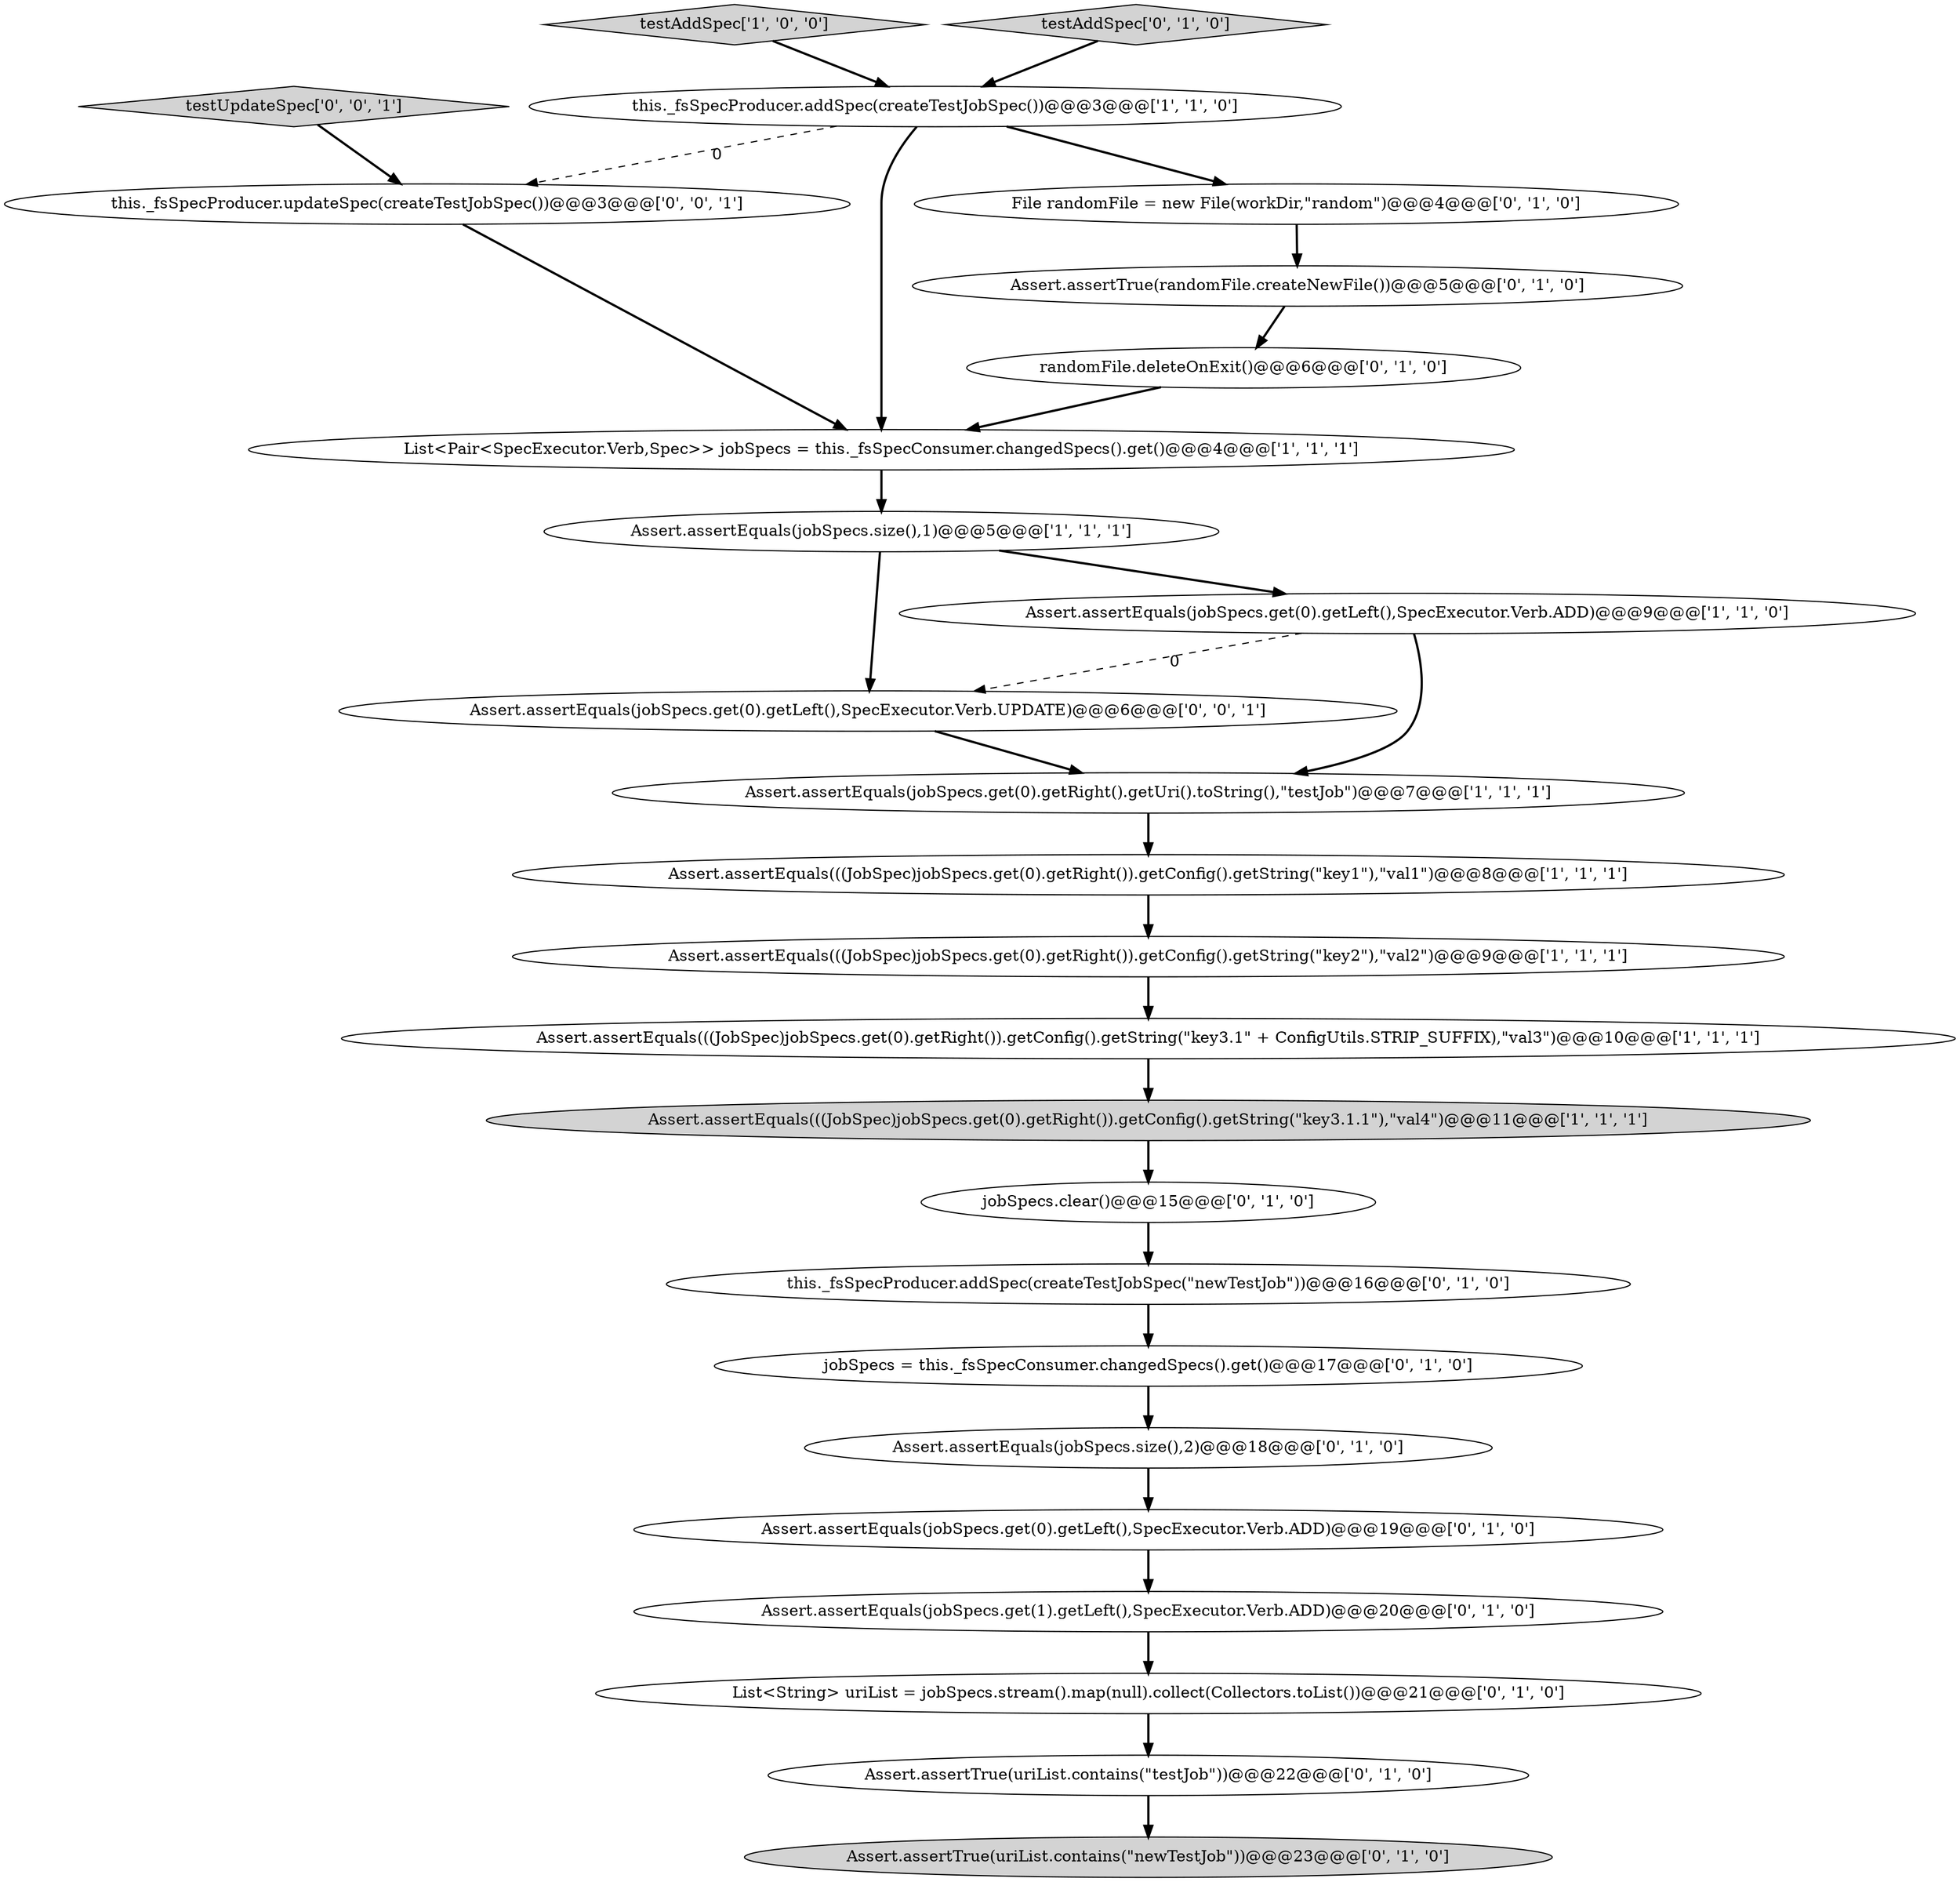 digraph {
13 [style = filled, label = "List<String> uriList = jobSpecs.stream().map(null).collect(Collectors.toList())@@@21@@@['0', '1', '0']", fillcolor = white, shape = ellipse image = "AAA1AAABBB2BBB"];
20 [style = filled, label = "Assert.assertTrue(uriList.contains(\"newTestJob\"))@@@23@@@['0', '1', '0']", fillcolor = lightgray, shape = ellipse image = "AAA1AAABBB2BBB"];
24 [style = filled, label = "testUpdateSpec['0', '0', '1']", fillcolor = lightgray, shape = diamond image = "AAA0AAABBB3BBB"];
2 [style = filled, label = "Assert.assertEquals(((JobSpec)jobSpecs.get(0).getRight()).getConfig().getString(\"key1\"),\"val1\")@@@8@@@['1', '1', '1']", fillcolor = white, shape = ellipse image = "AAA0AAABBB1BBB"];
9 [style = filled, label = "Assert.assertEquals(jobSpecs.size(),1)@@@5@@@['1', '1', '1']", fillcolor = white, shape = ellipse image = "AAA0AAABBB1BBB"];
10 [style = filled, label = "Assert.assertTrue(uriList.contains(\"testJob\"))@@@22@@@['0', '1', '0']", fillcolor = white, shape = ellipse image = "AAA1AAABBB2BBB"];
16 [style = filled, label = "Assert.assertEquals(jobSpecs.get(0).getLeft(),SpecExecutor.Verb.ADD)@@@19@@@['0', '1', '0']", fillcolor = white, shape = ellipse image = "AAA1AAABBB2BBB"];
0 [style = filled, label = "Assert.assertEquals(((JobSpec)jobSpecs.get(0).getRight()).getConfig().getString(\"key2\"),\"val2\")@@@9@@@['1', '1', '1']", fillcolor = white, shape = ellipse image = "AAA0AAABBB1BBB"];
8 [style = filled, label = "List<Pair<SpecExecutor.Verb,Spec>> jobSpecs = this._fsSpecConsumer.changedSpecs().get()@@@4@@@['1', '1', '1']", fillcolor = white, shape = ellipse image = "AAA0AAABBB1BBB"];
6 [style = filled, label = "Assert.assertEquals(jobSpecs.get(0).getRight().getUri().toString(),\"testJob\")@@@7@@@['1', '1', '1']", fillcolor = white, shape = ellipse image = "AAA0AAABBB1BBB"];
4 [style = filled, label = "testAddSpec['1', '0', '0']", fillcolor = lightgray, shape = diamond image = "AAA0AAABBB1BBB"];
7 [style = filled, label = "Assert.assertEquals(((JobSpec)jobSpecs.get(0).getRight()).getConfig().getString(\"key3.1\" + ConfigUtils.STRIP_SUFFIX),\"val3\")@@@10@@@['1', '1', '1']", fillcolor = white, shape = ellipse image = "AAA0AAABBB1BBB"];
3 [style = filled, label = "Assert.assertEquals(((JobSpec)jobSpecs.get(0).getRight()).getConfig().getString(\"key3.1.1\"),\"val4\")@@@11@@@['1', '1', '1']", fillcolor = lightgray, shape = ellipse image = "AAA0AAABBB1BBB"];
22 [style = filled, label = "jobSpecs = this._fsSpecConsumer.changedSpecs().get()@@@17@@@['0', '1', '0']", fillcolor = white, shape = ellipse image = "AAA1AAABBB2BBB"];
23 [style = filled, label = "this._fsSpecProducer.updateSpec(createTestJobSpec())@@@3@@@['0', '0', '1']", fillcolor = white, shape = ellipse image = "AAA0AAABBB3BBB"];
25 [style = filled, label = "Assert.assertEquals(jobSpecs.get(0).getLeft(),SpecExecutor.Verb.UPDATE)@@@6@@@['0', '0', '1']", fillcolor = white, shape = ellipse image = "AAA0AAABBB3BBB"];
5 [style = filled, label = "Assert.assertEquals(jobSpecs.get(0).getLeft(),SpecExecutor.Verb.ADD)@@@9@@@['1', '1', '0']", fillcolor = white, shape = ellipse image = "AAA0AAABBB1BBB"];
14 [style = filled, label = "Assert.assertEquals(jobSpecs.get(1).getLeft(),SpecExecutor.Verb.ADD)@@@20@@@['0', '1', '0']", fillcolor = white, shape = ellipse image = "AAA1AAABBB2BBB"];
21 [style = filled, label = "File randomFile = new File(workDir,\"random\")@@@4@@@['0', '1', '0']", fillcolor = white, shape = ellipse image = "AAA1AAABBB2BBB"];
18 [style = filled, label = "jobSpecs.clear()@@@15@@@['0', '1', '0']", fillcolor = white, shape = ellipse image = "AAA1AAABBB2BBB"];
12 [style = filled, label = "Assert.assertEquals(jobSpecs.size(),2)@@@18@@@['0', '1', '0']", fillcolor = white, shape = ellipse image = "AAA1AAABBB2BBB"];
19 [style = filled, label = "this._fsSpecProducer.addSpec(createTestJobSpec(\"newTestJob\"))@@@16@@@['0', '1', '0']", fillcolor = white, shape = ellipse image = "AAA1AAABBB2BBB"];
15 [style = filled, label = "testAddSpec['0', '1', '0']", fillcolor = lightgray, shape = diamond image = "AAA0AAABBB2BBB"];
17 [style = filled, label = "randomFile.deleteOnExit()@@@6@@@['0', '1', '0']", fillcolor = white, shape = ellipse image = "AAA1AAABBB2BBB"];
1 [style = filled, label = "this._fsSpecProducer.addSpec(createTestJobSpec())@@@3@@@['1', '1', '0']", fillcolor = white, shape = ellipse image = "AAA0AAABBB1BBB"];
11 [style = filled, label = "Assert.assertTrue(randomFile.createNewFile())@@@5@@@['0', '1', '0']", fillcolor = white, shape = ellipse image = "AAA1AAABBB2BBB"];
21->11 [style = bold, label=""];
1->23 [style = dashed, label="0"];
8->9 [style = bold, label=""];
15->1 [style = bold, label=""];
24->23 [style = bold, label=""];
0->7 [style = bold, label=""];
1->21 [style = bold, label=""];
1->8 [style = bold, label=""];
14->13 [style = bold, label=""];
19->22 [style = bold, label=""];
11->17 [style = bold, label=""];
3->18 [style = bold, label=""];
4->1 [style = bold, label=""];
6->2 [style = bold, label=""];
12->16 [style = bold, label=""];
7->3 [style = bold, label=""];
18->19 [style = bold, label=""];
23->8 [style = bold, label=""];
16->14 [style = bold, label=""];
5->25 [style = dashed, label="0"];
17->8 [style = bold, label=""];
2->0 [style = bold, label=""];
9->25 [style = bold, label=""];
22->12 [style = bold, label=""];
13->10 [style = bold, label=""];
9->5 [style = bold, label=""];
25->6 [style = bold, label=""];
5->6 [style = bold, label=""];
10->20 [style = bold, label=""];
}
